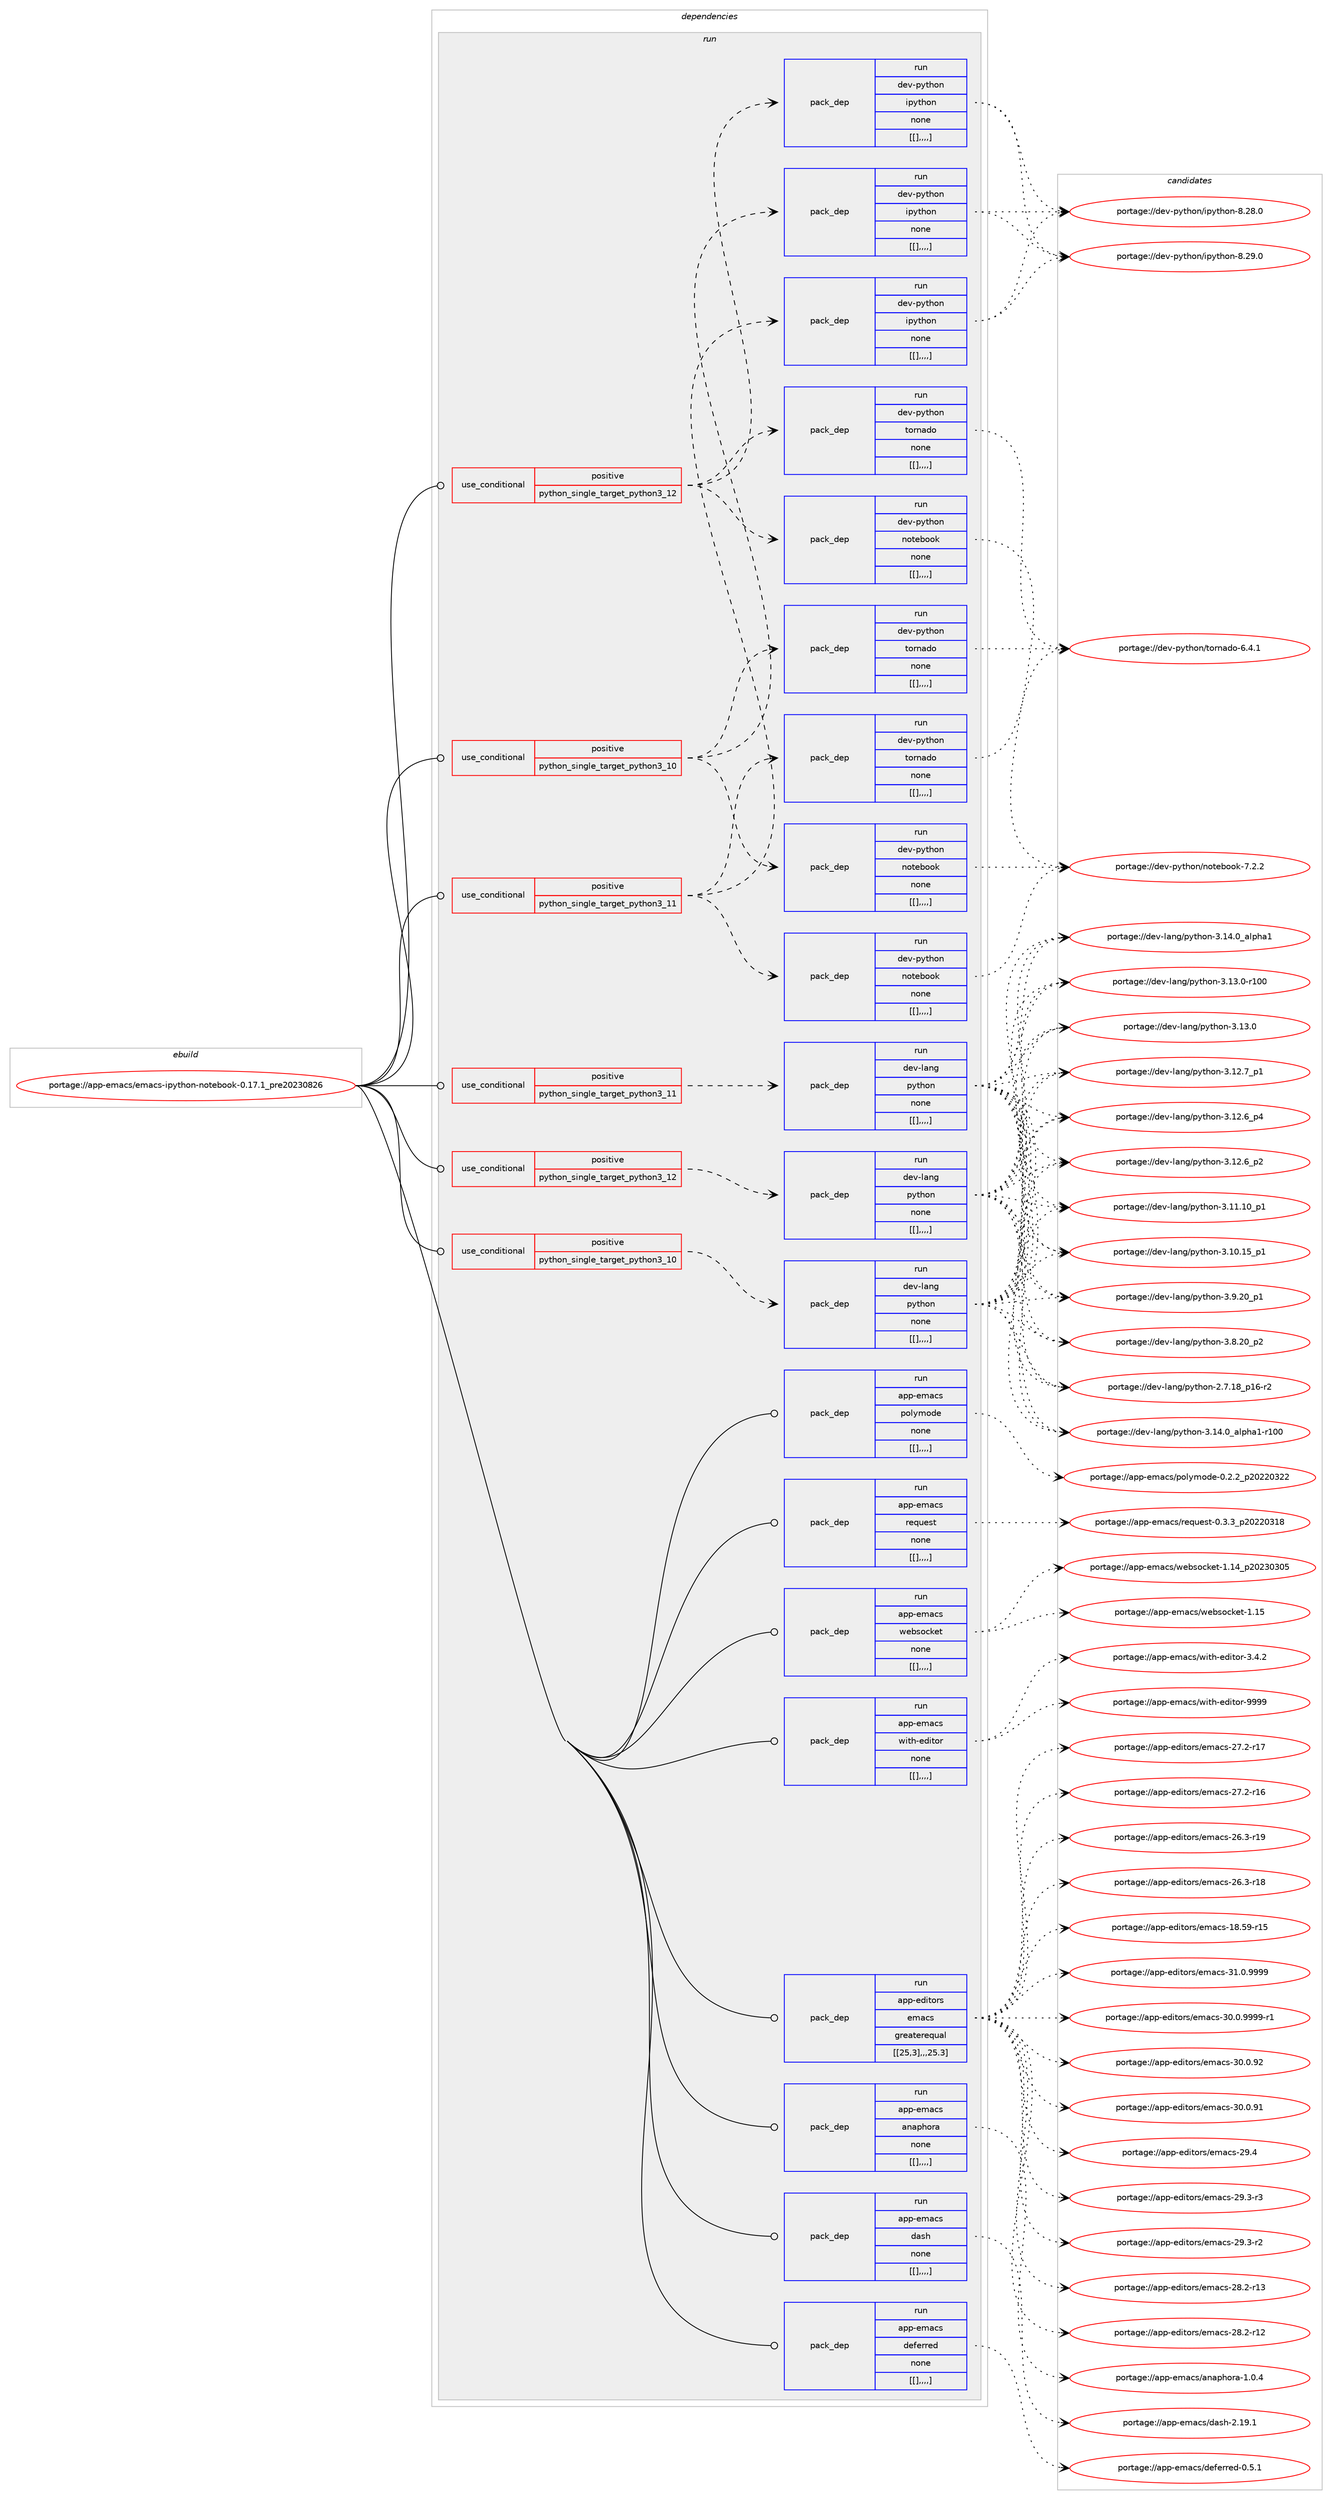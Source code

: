 digraph prolog {

# *************
# Graph options
# *************

newrank=true;
concentrate=true;
compound=true;
graph [rankdir=LR,fontname=Helvetica,fontsize=10,ranksep=1.5];#, ranksep=2.5, nodesep=0.2];
edge  [arrowhead=vee];
node  [fontname=Helvetica,fontsize=10];

# **********
# The ebuild
# **********

subgraph cluster_leftcol {
color=gray;
label=<<i>ebuild</i>>;
id [label="portage://app-emacs/emacs-ipython-notebook-0.17.1_pre20230826", color=red, width=4, href="../app-emacs/emacs-ipython-notebook-0.17.1_pre20230826.svg"];
}

# ****************
# The dependencies
# ****************

subgraph cluster_midcol {
color=gray;
label=<<i>dependencies</i>>;
subgraph cluster_compile {
fillcolor="#eeeeee";
style=filled;
label=<<i>compile</i>>;
}
subgraph cluster_compileandrun {
fillcolor="#eeeeee";
style=filled;
label=<<i>compile and run</i>>;
}
subgraph cluster_run {
fillcolor="#eeeeee";
style=filled;
label=<<i>run</i>>;
subgraph cond6053 {
dependency22021 [label=<<TABLE BORDER="0" CELLBORDER="1" CELLSPACING="0" CELLPADDING="4"><TR><TD ROWSPAN="3" CELLPADDING="10">use_conditional</TD></TR><TR><TD>positive</TD></TR><TR><TD>python_single_target_python3_10</TD></TR></TABLE>>, shape=none, color=red];
subgraph pack15818 {
dependency22025 [label=<<TABLE BORDER="0" CELLBORDER="1" CELLSPACING="0" CELLPADDING="4" WIDTH="220"><TR><TD ROWSPAN="6" CELLPADDING="30">pack_dep</TD></TR><TR><TD WIDTH="110">run</TD></TR><TR><TD>dev-lang</TD></TR><TR><TD>python</TD></TR><TR><TD>none</TD></TR><TR><TD>[[],,,,]</TD></TR></TABLE>>, shape=none, color=blue];
}
dependency22021:e -> dependency22025:w [weight=20,style="dashed",arrowhead="vee"];
}
id:e -> dependency22021:w [weight=20,style="solid",arrowhead="odot"];
subgraph cond6066 {
dependency22047 [label=<<TABLE BORDER="0" CELLBORDER="1" CELLSPACING="0" CELLPADDING="4"><TR><TD ROWSPAN="3" CELLPADDING="10">use_conditional</TD></TR><TR><TD>positive</TD></TR><TR><TD>python_single_target_python3_10</TD></TR></TABLE>>, shape=none, color=red];
subgraph pack15839 {
dependency22055 [label=<<TABLE BORDER="0" CELLBORDER="1" CELLSPACING="0" CELLPADDING="4" WIDTH="220"><TR><TD ROWSPAN="6" CELLPADDING="30">pack_dep</TD></TR><TR><TD WIDTH="110">run</TD></TR><TR><TD>dev-python</TD></TR><TR><TD>ipython</TD></TR><TR><TD>none</TD></TR><TR><TD>[[],,,,]</TD></TR></TABLE>>, shape=none, color=blue];
}
dependency22047:e -> dependency22055:w [weight=20,style="dashed",arrowhead="vee"];
subgraph pack15841 {
dependency22059 [label=<<TABLE BORDER="0" CELLBORDER="1" CELLSPACING="0" CELLPADDING="4" WIDTH="220"><TR><TD ROWSPAN="6" CELLPADDING="30">pack_dep</TD></TR><TR><TD WIDTH="110">run</TD></TR><TR><TD>dev-python</TD></TR><TR><TD>notebook</TD></TR><TR><TD>none</TD></TR><TR><TD>[[],,,,]</TD></TR></TABLE>>, shape=none, color=blue];
}
dependency22047:e -> dependency22059:w [weight=20,style="dashed",arrowhead="vee"];
subgraph pack15857 {
dependency22080 [label=<<TABLE BORDER="0" CELLBORDER="1" CELLSPACING="0" CELLPADDING="4" WIDTH="220"><TR><TD ROWSPAN="6" CELLPADDING="30">pack_dep</TD></TR><TR><TD WIDTH="110">run</TD></TR><TR><TD>dev-python</TD></TR><TR><TD>tornado</TD></TR><TR><TD>none</TD></TR><TR><TD>[[],,,,]</TD></TR></TABLE>>, shape=none, color=blue];
}
dependency22047:e -> dependency22080:w [weight=20,style="dashed",arrowhead="vee"];
}
id:e -> dependency22047:w [weight=20,style="solid",arrowhead="odot"];
subgraph cond6089 {
dependency22171 [label=<<TABLE BORDER="0" CELLBORDER="1" CELLSPACING="0" CELLPADDING="4"><TR><TD ROWSPAN="3" CELLPADDING="10">use_conditional</TD></TR><TR><TD>positive</TD></TR><TR><TD>python_single_target_python3_11</TD></TR></TABLE>>, shape=none, color=red];
subgraph pack15932 {
dependency22236 [label=<<TABLE BORDER="0" CELLBORDER="1" CELLSPACING="0" CELLPADDING="4" WIDTH="220"><TR><TD ROWSPAN="6" CELLPADDING="30">pack_dep</TD></TR><TR><TD WIDTH="110">run</TD></TR><TR><TD>dev-lang</TD></TR><TR><TD>python</TD></TR><TR><TD>none</TD></TR><TR><TD>[[],,,,]</TD></TR></TABLE>>, shape=none, color=blue];
}
dependency22171:e -> dependency22236:w [weight=20,style="dashed",arrowhead="vee"];
}
id:e -> dependency22171:w [weight=20,style="solid",arrowhead="odot"];
subgraph cond6117 {
dependency22249 [label=<<TABLE BORDER="0" CELLBORDER="1" CELLSPACING="0" CELLPADDING="4"><TR><TD ROWSPAN="3" CELLPADDING="10">use_conditional</TD></TR><TR><TD>positive</TD></TR><TR><TD>python_single_target_python3_11</TD></TR></TABLE>>, shape=none, color=red];
subgraph pack16006 {
dependency22285 [label=<<TABLE BORDER="0" CELLBORDER="1" CELLSPACING="0" CELLPADDING="4" WIDTH="220"><TR><TD ROWSPAN="6" CELLPADDING="30">pack_dep</TD></TR><TR><TD WIDTH="110">run</TD></TR><TR><TD>dev-python</TD></TR><TR><TD>ipython</TD></TR><TR><TD>none</TD></TR><TR><TD>[[],,,,]</TD></TR></TABLE>>, shape=none, color=blue];
}
dependency22249:e -> dependency22285:w [weight=20,style="dashed",arrowhead="vee"];
subgraph pack16013 {
dependency22317 [label=<<TABLE BORDER="0" CELLBORDER="1" CELLSPACING="0" CELLPADDING="4" WIDTH="220"><TR><TD ROWSPAN="6" CELLPADDING="30">pack_dep</TD></TR><TR><TD WIDTH="110">run</TD></TR><TR><TD>dev-python</TD></TR><TR><TD>notebook</TD></TR><TR><TD>none</TD></TR><TR><TD>[[],,,,]</TD></TR></TABLE>>, shape=none, color=blue];
}
dependency22249:e -> dependency22317:w [weight=20,style="dashed",arrowhead="vee"];
subgraph pack16036 {
dependency22321 [label=<<TABLE BORDER="0" CELLBORDER="1" CELLSPACING="0" CELLPADDING="4" WIDTH="220"><TR><TD ROWSPAN="6" CELLPADDING="30">pack_dep</TD></TR><TR><TD WIDTH="110">run</TD></TR><TR><TD>dev-python</TD></TR><TR><TD>tornado</TD></TR><TR><TD>none</TD></TR><TR><TD>[[],,,,]</TD></TR></TABLE>>, shape=none, color=blue];
}
dependency22249:e -> dependency22321:w [weight=20,style="dashed",arrowhead="vee"];
}
id:e -> dependency22249:w [weight=20,style="solid",arrowhead="odot"];
subgraph cond6136 {
dependency22331 [label=<<TABLE BORDER="0" CELLBORDER="1" CELLSPACING="0" CELLPADDING="4"><TR><TD ROWSPAN="3" CELLPADDING="10">use_conditional</TD></TR><TR><TD>positive</TD></TR><TR><TD>python_single_target_python3_12</TD></TR></TABLE>>, shape=none, color=red];
subgraph pack16057 {
dependency22367 [label=<<TABLE BORDER="0" CELLBORDER="1" CELLSPACING="0" CELLPADDING="4" WIDTH="220"><TR><TD ROWSPAN="6" CELLPADDING="30">pack_dep</TD></TR><TR><TD WIDTH="110">run</TD></TR><TR><TD>dev-lang</TD></TR><TR><TD>python</TD></TR><TR><TD>none</TD></TR><TR><TD>[[],,,,]</TD></TR></TABLE>>, shape=none, color=blue];
}
dependency22331:e -> dependency22367:w [weight=20,style="dashed",arrowhead="vee"];
}
id:e -> dependency22331:w [weight=20,style="solid",arrowhead="odot"];
subgraph cond6155 {
dependency22384 [label=<<TABLE BORDER="0" CELLBORDER="1" CELLSPACING="0" CELLPADDING="4"><TR><TD ROWSPAN="3" CELLPADDING="10">use_conditional</TD></TR><TR><TD>positive</TD></TR><TR><TD>python_single_target_python3_12</TD></TR></TABLE>>, shape=none, color=red];
subgraph pack16082 {
dependency22395 [label=<<TABLE BORDER="0" CELLBORDER="1" CELLSPACING="0" CELLPADDING="4" WIDTH="220"><TR><TD ROWSPAN="6" CELLPADDING="30">pack_dep</TD></TR><TR><TD WIDTH="110">run</TD></TR><TR><TD>dev-python</TD></TR><TR><TD>ipython</TD></TR><TR><TD>none</TD></TR><TR><TD>[[],,,,]</TD></TR></TABLE>>, shape=none, color=blue];
}
dependency22384:e -> dependency22395:w [weight=20,style="dashed",arrowhead="vee"];
subgraph pack16105 {
dependency22416 [label=<<TABLE BORDER="0" CELLBORDER="1" CELLSPACING="0" CELLPADDING="4" WIDTH="220"><TR><TD ROWSPAN="6" CELLPADDING="30">pack_dep</TD></TR><TR><TD WIDTH="110">run</TD></TR><TR><TD>dev-python</TD></TR><TR><TD>notebook</TD></TR><TR><TD>none</TD></TR><TR><TD>[[],,,,]</TD></TR></TABLE>>, shape=none, color=blue];
}
dependency22384:e -> dependency22416:w [weight=20,style="dashed",arrowhead="vee"];
subgraph pack16118 {
dependency22449 [label=<<TABLE BORDER="0" CELLBORDER="1" CELLSPACING="0" CELLPADDING="4" WIDTH="220"><TR><TD ROWSPAN="6" CELLPADDING="30">pack_dep</TD></TR><TR><TD WIDTH="110">run</TD></TR><TR><TD>dev-python</TD></TR><TR><TD>tornado</TD></TR><TR><TD>none</TD></TR><TR><TD>[[],,,,]</TD></TR></TABLE>>, shape=none, color=blue];
}
dependency22384:e -> dependency22449:w [weight=20,style="dashed",arrowhead="vee"];
}
id:e -> dependency22384:w [weight=20,style="solid",arrowhead="odot"];
subgraph pack16137 {
dependency22463 [label=<<TABLE BORDER="0" CELLBORDER="1" CELLSPACING="0" CELLPADDING="4" WIDTH="220"><TR><TD ROWSPAN="6" CELLPADDING="30">pack_dep</TD></TR><TR><TD WIDTH="110">run</TD></TR><TR><TD>app-editors</TD></TR><TR><TD>emacs</TD></TR><TR><TD>greaterequal</TD></TR><TR><TD>[[25,3],,,25.3]</TD></TR></TABLE>>, shape=none, color=blue];
}
id:e -> dependency22463:w [weight=20,style="solid",arrowhead="odot"];
subgraph pack16144 {
dependency22475 [label=<<TABLE BORDER="0" CELLBORDER="1" CELLSPACING="0" CELLPADDING="4" WIDTH="220"><TR><TD ROWSPAN="6" CELLPADDING="30">pack_dep</TD></TR><TR><TD WIDTH="110">run</TD></TR><TR><TD>app-emacs</TD></TR><TR><TD>anaphora</TD></TR><TR><TD>none</TD></TR><TR><TD>[[],,,,]</TD></TR></TABLE>>, shape=none, color=blue];
}
id:e -> dependency22475:w [weight=20,style="solid",arrowhead="odot"];
subgraph pack16148 {
dependency22501 [label=<<TABLE BORDER="0" CELLBORDER="1" CELLSPACING="0" CELLPADDING="4" WIDTH="220"><TR><TD ROWSPAN="6" CELLPADDING="30">pack_dep</TD></TR><TR><TD WIDTH="110">run</TD></TR><TR><TD>app-emacs</TD></TR><TR><TD>dash</TD></TR><TR><TD>none</TD></TR><TR><TD>[[],,,,]</TD></TR></TABLE>>, shape=none, color=blue];
}
id:e -> dependency22501:w [weight=20,style="solid",arrowhead="odot"];
subgraph pack16172 {
dependency22504 [label=<<TABLE BORDER="0" CELLBORDER="1" CELLSPACING="0" CELLPADDING="4" WIDTH="220"><TR><TD ROWSPAN="6" CELLPADDING="30">pack_dep</TD></TR><TR><TD WIDTH="110">run</TD></TR><TR><TD>app-emacs</TD></TR><TR><TD>deferred</TD></TR><TR><TD>none</TD></TR><TR><TD>[[],,,,]</TD></TR></TABLE>>, shape=none, color=blue];
}
id:e -> dependency22504:w [weight=20,style="solid",arrowhead="odot"];
subgraph pack16181 {
dependency22525 [label=<<TABLE BORDER="0" CELLBORDER="1" CELLSPACING="0" CELLPADDING="4" WIDTH="220"><TR><TD ROWSPAN="6" CELLPADDING="30">pack_dep</TD></TR><TR><TD WIDTH="110">run</TD></TR><TR><TD>app-emacs</TD></TR><TR><TD>polymode</TD></TR><TR><TD>none</TD></TR><TR><TD>[[],,,,]</TD></TR></TABLE>>, shape=none, color=blue];
}
id:e -> dependency22525:w [weight=20,style="solid",arrowhead="odot"];
subgraph pack16187 {
dependency22535 [label=<<TABLE BORDER="0" CELLBORDER="1" CELLSPACING="0" CELLPADDING="4" WIDTH="220"><TR><TD ROWSPAN="6" CELLPADDING="30">pack_dep</TD></TR><TR><TD WIDTH="110">run</TD></TR><TR><TD>app-emacs</TD></TR><TR><TD>request</TD></TR><TR><TD>none</TD></TR><TR><TD>[[],,,,]</TD></TR></TABLE>>, shape=none, color=blue];
}
id:e -> dependency22535:w [weight=20,style="solid",arrowhead="odot"];
subgraph pack16190 {
dependency22540 [label=<<TABLE BORDER="0" CELLBORDER="1" CELLSPACING="0" CELLPADDING="4" WIDTH="220"><TR><TD ROWSPAN="6" CELLPADDING="30">pack_dep</TD></TR><TR><TD WIDTH="110">run</TD></TR><TR><TD>app-emacs</TD></TR><TR><TD>websocket</TD></TR><TR><TD>none</TD></TR><TR><TD>[[],,,,]</TD></TR></TABLE>>, shape=none, color=blue];
}
id:e -> dependency22540:w [weight=20,style="solid",arrowhead="odot"];
subgraph pack16194 {
dependency22542 [label=<<TABLE BORDER="0" CELLBORDER="1" CELLSPACING="0" CELLPADDING="4" WIDTH="220"><TR><TD ROWSPAN="6" CELLPADDING="30">pack_dep</TD></TR><TR><TD WIDTH="110">run</TD></TR><TR><TD>app-emacs</TD></TR><TR><TD>with-editor</TD></TR><TR><TD>none</TD></TR><TR><TD>[[],,,,]</TD></TR></TABLE>>, shape=none, color=blue];
}
id:e -> dependency22542:w [weight=20,style="solid",arrowhead="odot"];
}
}

# **************
# The candidates
# **************

subgraph cluster_choices {
rank=same;
color=gray;
label=<<i>candidates</i>>;

subgraph choice14782 {
color=black;
nodesep=1;
choice100101118451089711010347112121116104111110455146495246489597108112104974945114494848 [label="portage://dev-lang/python-3.14.0_alpha1-r100", color=red, width=4,href="../dev-lang/python-3.14.0_alpha1-r100.svg"];
choice1001011184510897110103471121211161041111104551464952464895971081121049749 [label="portage://dev-lang/python-3.14.0_alpha1", color=red, width=4,href="../dev-lang/python-3.14.0_alpha1.svg"];
choice1001011184510897110103471121211161041111104551464951464845114494848 [label="portage://dev-lang/python-3.13.0-r100", color=red, width=4,href="../dev-lang/python-3.13.0-r100.svg"];
choice10010111845108971101034711212111610411111045514649514648 [label="portage://dev-lang/python-3.13.0", color=red, width=4,href="../dev-lang/python-3.13.0.svg"];
choice100101118451089711010347112121116104111110455146495046559511249 [label="portage://dev-lang/python-3.12.7_p1", color=red, width=4,href="../dev-lang/python-3.12.7_p1.svg"];
choice100101118451089711010347112121116104111110455146495046549511252 [label="portage://dev-lang/python-3.12.6_p4", color=red, width=4,href="../dev-lang/python-3.12.6_p4.svg"];
choice100101118451089711010347112121116104111110455146495046549511250 [label="portage://dev-lang/python-3.12.6_p2", color=red, width=4,href="../dev-lang/python-3.12.6_p2.svg"];
choice10010111845108971101034711212111610411111045514649494649489511249 [label="portage://dev-lang/python-3.11.10_p1", color=red, width=4,href="../dev-lang/python-3.11.10_p1.svg"];
choice10010111845108971101034711212111610411111045514649484649539511249 [label="portage://dev-lang/python-3.10.15_p1", color=red, width=4,href="../dev-lang/python-3.10.15_p1.svg"];
choice100101118451089711010347112121116104111110455146574650489511249 [label="portage://dev-lang/python-3.9.20_p1", color=red, width=4,href="../dev-lang/python-3.9.20_p1.svg"];
choice100101118451089711010347112121116104111110455146564650489511250 [label="portage://dev-lang/python-3.8.20_p2", color=red, width=4,href="../dev-lang/python-3.8.20_p2.svg"];
choice100101118451089711010347112121116104111110455046554649569511249544511450 [label="portage://dev-lang/python-2.7.18_p16-r2", color=red, width=4,href="../dev-lang/python-2.7.18_p16-r2.svg"];
dependency22025:e -> choice100101118451089711010347112121116104111110455146495246489597108112104974945114494848:w [style=dotted,weight="100"];
dependency22025:e -> choice1001011184510897110103471121211161041111104551464952464895971081121049749:w [style=dotted,weight="100"];
dependency22025:e -> choice1001011184510897110103471121211161041111104551464951464845114494848:w [style=dotted,weight="100"];
dependency22025:e -> choice10010111845108971101034711212111610411111045514649514648:w [style=dotted,weight="100"];
dependency22025:e -> choice100101118451089711010347112121116104111110455146495046559511249:w [style=dotted,weight="100"];
dependency22025:e -> choice100101118451089711010347112121116104111110455146495046549511252:w [style=dotted,weight="100"];
dependency22025:e -> choice100101118451089711010347112121116104111110455146495046549511250:w [style=dotted,weight="100"];
dependency22025:e -> choice10010111845108971101034711212111610411111045514649494649489511249:w [style=dotted,weight="100"];
dependency22025:e -> choice10010111845108971101034711212111610411111045514649484649539511249:w [style=dotted,weight="100"];
dependency22025:e -> choice100101118451089711010347112121116104111110455146574650489511249:w [style=dotted,weight="100"];
dependency22025:e -> choice100101118451089711010347112121116104111110455146564650489511250:w [style=dotted,weight="100"];
dependency22025:e -> choice100101118451089711010347112121116104111110455046554649569511249544511450:w [style=dotted,weight="100"];
}
subgraph choice14804 {
color=black;
nodesep=1;
choice100101118451121211161041111104710511212111610411111045564650574648 [label="portage://dev-python/ipython-8.29.0", color=red, width=4,href="../dev-python/ipython-8.29.0.svg"];
choice100101118451121211161041111104710511212111610411111045564650564648 [label="portage://dev-python/ipython-8.28.0", color=red, width=4,href="../dev-python/ipython-8.28.0.svg"];
dependency22055:e -> choice100101118451121211161041111104710511212111610411111045564650574648:w [style=dotted,weight="100"];
dependency22055:e -> choice100101118451121211161041111104710511212111610411111045564650564648:w [style=dotted,weight="100"];
}
subgraph choice14807 {
color=black;
nodesep=1;
choice100101118451121211161041111104711011111610198111111107455546504650 [label="portage://dev-python/notebook-7.2.2", color=red, width=4,href="../dev-python/notebook-7.2.2.svg"];
dependency22059:e -> choice100101118451121211161041111104711011111610198111111107455546504650:w [style=dotted,weight="100"];
}
subgraph choice14810 {
color=black;
nodesep=1;
choice100101118451121211161041111104711611111411097100111455446524649 [label="portage://dev-python/tornado-6.4.1", color=red, width=4,href="../dev-python/tornado-6.4.1.svg"];
dependency22080:e -> choice100101118451121211161041111104711611111411097100111455446524649:w [style=dotted,weight="100"];
}
subgraph choice14812 {
color=black;
nodesep=1;
choice100101118451089711010347112121116104111110455146495246489597108112104974945114494848 [label="portage://dev-lang/python-3.14.0_alpha1-r100", color=red, width=4,href="../dev-lang/python-3.14.0_alpha1-r100.svg"];
choice1001011184510897110103471121211161041111104551464952464895971081121049749 [label="portage://dev-lang/python-3.14.0_alpha1", color=red, width=4,href="../dev-lang/python-3.14.0_alpha1.svg"];
choice1001011184510897110103471121211161041111104551464951464845114494848 [label="portage://dev-lang/python-3.13.0-r100", color=red, width=4,href="../dev-lang/python-3.13.0-r100.svg"];
choice10010111845108971101034711212111610411111045514649514648 [label="portage://dev-lang/python-3.13.0", color=red, width=4,href="../dev-lang/python-3.13.0.svg"];
choice100101118451089711010347112121116104111110455146495046559511249 [label="portage://dev-lang/python-3.12.7_p1", color=red, width=4,href="../dev-lang/python-3.12.7_p1.svg"];
choice100101118451089711010347112121116104111110455146495046549511252 [label="portage://dev-lang/python-3.12.6_p4", color=red, width=4,href="../dev-lang/python-3.12.6_p4.svg"];
choice100101118451089711010347112121116104111110455146495046549511250 [label="portage://dev-lang/python-3.12.6_p2", color=red, width=4,href="../dev-lang/python-3.12.6_p2.svg"];
choice10010111845108971101034711212111610411111045514649494649489511249 [label="portage://dev-lang/python-3.11.10_p1", color=red, width=4,href="../dev-lang/python-3.11.10_p1.svg"];
choice10010111845108971101034711212111610411111045514649484649539511249 [label="portage://dev-lang/python-3.10.15_p1", color=red, width=4,href="../dev-lang/python-3.10.15_p1.svg"];
choice100101118451089711010347112121116104111110455146574650489511249 [label="portage://dev-lang/python-3.9.20_p1", color=red, width=4,href="../dev-lang/python-3.9.20_p1.svg"];
choice100101118451089711010347112121116104111110455146564650489511250 [label="portage://dev-lang/python-3.8.20_p2", color=red, width=4,href="../dev-lang/python-3.8.20_p2.svg"];
choice100101118451089711010347112121116104111110455046554649569511249544511450 [label="portage://dev-lang/python-2.7.18_p16-r2", color=red, width=4,href="../dev-lang/python-2.7.18_p16-r2.svg"];
dependency22236:e -> choice100101118451089711010347112121116104111110455146495246489597108112104974945114494848:w [style=dotted,weight="100"];
dependency22236:e -> choice1001011184510897110103471121211161041111104551464952464895971081121049749:w [style=dotted,weight="100"];
dependency22236:e -> choice1001011184510897110103471121211161041111104551464951464845114494848:w [style=dotted,weight="100"];
dependency22236:e -> choice10010111845108971101034711212111610411111045514649514648:w [style=dotted,weight="100"];
dependency22236:e -> choice100101118451089711010347112121116104111110455146495046559511249:w [style=dotted,weight="100"];
dependency22236:e -> choice100101118451089711010347112121116104111110455146495046549511252:w [style=dotted,weight="100"];
dependency22236:e -> choice100101118451089711010347112121116104111110455146495046549511250:w [style=dotted,weight="100"];
dependency22236:e -> choice10010111845108971101034711212111610411111045514649494649489511249:w [style=dotted,weight="100"];
dependency22236:e -> choice10010111845108971101034711212111610411111045514649484649539511249:w [style=dotted,weight="100"];
dependency22236:e -> choice100101118451089711010347112121116104111110455146574650489511249:w [style=dotted,weight="100"];
dependency22236:e -> choice100101118451089711010347112121116104111110455146564650489511250:w [style=dotted,weight="100"];
dependency22236:e -> choice100101118451089711010347112121116104111110455046554649569511249544511450:w [style=dotted,weight="100"];
}
subgraph choice14849 {
color=black;
nodesep=1;
choice100101118451121211161041111104710511212111610411111045564650574648 [label="portage://dev-python/ipython-8.29.0", color=red, width=4,href="../dev-python/ipython-8.29.0.svg"];
choice100101118451121211161041111104710511212111610411111045564650564648 [label="portage://dev-python/ipython-8.28.0", color=red, width=4,href="../dev-python/ipython-8.28.0.svg"];
dependency22285:e -> choice100101118451121211161041111104710511212111610411111045564650574648:w [style=dotted,weight="100"];
dependency22285:e -> choice100101118451121211161041111104710511212111610411111045564650564648:w [style=dotted,weight="100"];
}
subgraph choice14852 {
color=black;
nodesep=1;
choice100101118451121211161041111104711011111610198111111107455546504650 [label="portage://dev-python/notebook-7.2.2", color=red, width=4,href="../dev-python/notebook-7.2.2.svg"];
dependency22317:e -> choice100101118451121211161041111104711011111610198111111107455546504650:w [style=dotted,weight="100"];
}
subgraph choice14854 {
color=black;
nodesep=1;
choice100101118451121211161041111104711611111411097100111455446524649 [label="portage://dev-python/tornado-6.4.1", color=red, width=4,href="../dev-python/tornado-6.4.1.svg"];
dependency22321:e -> choice100101118451121211161041111104711611111411097100111455446524649:w [style=dotted,weight="100"];
}
subgraph choice14855 {
color=black;
nodesep=1;
choice100101118451089711010347112121116104111110455146495246489597108112104974945114494848 [label="portage://dev-lang/python-3.14.0_alpha1-r100", color=red, width=4,href="../dev-lang/python-3.14.0_alpha1-r100.svg"];
choice1001011184510897110103471121211161041111104551464952464895971081121049749 [label="portage://dev-lang/python-3.14.0_alpha1", color=red, width=4,href="../dev-lang/python-3.14.0_alpha1.svg"];
choice1001011184510897110103471121211161041111104551464951464845114494848 [label="portage://dev-lang/python-3.13.0-r100", color=red, width=4,href="../dev-lang/python-3.13.0-r100.svg"];
choice10010111845108971101034711212111610411111045514649514648 [label="portage://dev-lang/python-3.13.0", color=red, width=4,href="../dev-lang/python-3.13.0.svg"];
choice100101118451089711010347112121116104111110455146495046559511249 [label="portage://dev-lang/python-3.12.7_p1", color=red, width=4,href="../dev-lang/python-3.12.7_p1.svg"];
choice100101118451089711010347112121116104111110455146495046549511252 [label="portage://dev-lang/python-3.12.6_p4", color=red, width=4,href="../dev-lang/python-3.12.6_p4.svg"];
choice100101118451089711010347112121116104111110455146495046549511250 [label="portage://dev-lang/python-3.12.6_p2", color=red, width=4,href="../dev-lang/python-3.12.6_p2.svg"];
choice10010111845108971101034711212111610411111045514649494649489511249 [label="portage://dev-lang/python-3.11.10_p1", color=red, width=4,href="../dev-lang/python-3.11.10_p1.svg"];
choice10010111845108971101034711212111610411111045514649484649539511249 [label="portage://dev-lang/python-3.10.15_p1", color=red, width=4,href="../dev-lang/python-3.10.15_p1.svg"];
choice100101118451089711010347112121116104111110455146574650489511249 [label="portage://dev-lang/python-3.9.20_p1", color=red, width=4,href="../dev-lang/python-3.9.20_p1.svg"];
choice100101118451089711010347112121116104111110455146564650489511250 [label="portage://dev-lang/python-3.8.20_p2", color=red, width=4,href="../dev-lang/python-3.8.20_p2.svg"];
choice100101118451089711010347112121116104111110455046554649569511249544511450 [label="portage://dev-lang/python-2.7.18_p16-r2", color=red, width=4,href="../dev-lang/python-2.7.18_p16-r2.svg"];
dependency22367:e -> choice100101118451089711010347112121116104111110455146495246489597108112104974945114494848:w [style=dotted,weight="100"];
dependency22367:e -> choice1001011184510897110103471121211161041111104551464952464895971081121049749:w [style=dotted,weight="100"];
dependency22367:e -> choice1001011184510897110103471121211161041111104551464951464845114494848:w [style=dotted,weight="100"];
dependency22367:e -> choice10010111845108971101034711212111610411111045514649514648:w [style=dotted,weight="100"];
dependency22367:e -> choice100101118451089711010347112121116104111110455146495046559511249:w [style=dotted,weight="100"];
dependency22367:e -> choice100101118451089711010347112121116104111110455146495046549511252:w [style=dotted,weight="100"];
dependency22367:e -> choice100101118451089711010347112121116104111110455146495046549511250:w [style=dotted,weight="100"];
dependency22367:e -> choice10010111845108971101034711212111610411111045514649494649489511249:w [style=dotted,weight="100"];
dependency22367:e -> choice10010111845108971101034711212111610411111045514649484649539511249:w [style=dotted,weight="100"];
dependency22367:e -> choice100101118451089711010347112121116104111110455146574650489511249:w [style=dotted,weight="100"];
dependency22367:e -> choice100101118451089711010347112121116104111110455146564650489511250:w [style=dotted,weight="100"];
dependency22367:e -> choice100101118451089711010347112121116104111110455046554649569511249544511450:w [style=dotted,weight="100"];
}
subgraph choice14879 {
color=black;
nodesep=1;
choice100101118451121211161041111104710511212111610411111045564650574648 [label="portage://dev-python/ipython-8.29.0", color=red, width=4,href="../dev-python/ipython-8.29.0.svg"];
choice100101118451121211161041111104710511212111610411111045564650564648 [label="portage://dev-python/ipython-8.28.0", color=red, width=4,href="../dev-python/ipython-8.28.0.svg"];
dependency22395:e -> choice100101118451121211161041111104710511212111610411111045564650574648:w [style=dotted,weight="100"];
dependency22395:e -> choice100101118451121211161041111104710511212111610411111045564650564648:w [style=dotted,weight="100"];
}
subgraph choice14883 {
color=black;
nodesep=1;
choice100101118451121211161041111104711011111610198111111107455546504650 [label="portage://dev-python/notebook-7.2.2", color=red, width=4,href="../dev-python/notebook-7.2.2.svg"];
dependency22416:e -> choice100101118451121211161041111104711011111610198111111107455546504650:w [style=dotted,weight="100"];
}
subgraph choice14885 {
color=black;
nodesep=1;
choice100101118451121211161041111104711611111411097100111455446524649 [label="portage://dev-python/tornado-6.4.1", color=red, width=4,href="../dev-python/tornado-6.4.1.svg"];
dependency22449:e -> choice100101118451121211161041111104711611111411097100111455446524649:w [style=dotted,weight="100"];
}
subgraph choice14887 {
color=black;
nodesep=1;
choice971121124510110010511611111411547101109979911545514946484657575757 [label="portage://app-editors/emacs-31.0.9999", color=red, width=4,href="../app-editors/emacs-31.0.9999.svg"];
choice9711211245101100105116111114115471011099799115455148464846575757574511449 [label="portage://app-editors/emacs-30.0.9999-r1", color=red, width=4,href="../app-editors/emacs-30.0.9999-r1.svg"];
choice97112112451011001051161111141154710110997991154551484648465750 [label="portage://app-editors/emacs-30.0.92", color=red, width=4,href="../app-editors/emacs-30.0.92.svg"];
choice97112112451011001051161111141154710110997991154551484648465749 [label="portage://app-editors/emacs-30.0.91", color=red, width=4,href="../app-editors/emacs-30.0.91.svg"];
choice97112112451011001051161111141154710110997991154550574652 [label="portage://app-editors/emacs-29.4", color=red, width=4,href="../app-editors/emacs-29.4.svg"];
choice971121124510110010511611111411547101109979911545505746514511451 [label="portage://app-editors/emacs-29.3-r3", color=red, width=4,href="../app-editors/emacs-29.3-r3.svg"];
choice971121124510110010511611111411547101109979911545505746514511450 [label="portage://app-editors/emacs-29.3-r2", color=red, width=4,href="../app-editors/emacs-29.3-r2.svg"];
choice97112112451011001051161111141154710110997991154550564650451144951 [label="portage://app-editors/emacs-28.2-r13", color=red, width=4,href="../app-editors/emacs-28.2-r13.svg"];
choice97112112451011001051161111141154710110997991154550564650451144950 [label="portage://app-editors/emacs-28.2-r12", color=red, width=4,href="../app-editors/emacs-28.2-r12.svg"];
choice97112112451011001051161111141154710110997991154550554650451144955 [label="portage://app-editors/emacs-27.2-r17", color=red, width=4,href="../app-editors/emacs-27.2-r17.svg"];
choice97112112451011001051161111141154710110997991154550554650451144954 [label="portage://app-editors/emacs-27.2-r16", color=red, width=4,href="../app-editors/emacs-27.2-r16.svg"];
choice97112112451011001051161111141154710110997991154550544651451144957 [label="portage://app-editors/emacs-26.3-r19", color=red, width=4,href="../app-editors/emacs-26.3-r19.svg"];
choice97112112451011001051161111141154710110997991154550544651451144956 [label="portage://app-editors/emacs-26.3-r18", color=red, width=4,href="../app-editors/emacs-26.3-r18.svg"];
choice9711211245101100105116111114115471011099799115454956465357451144953 [label="portage://app-editors/emacs-18.59-r15", color=red, width=4,href="../app-editors/emacs-18.59-r15.svg"];
dependency22463:e -> choice971121124510110010511611111411547101109979911545514946484657575757:w [style=dotted,weight="100"];
dependency22463:e -> choice9711211245101100105116111114115471011099799115455148464846575757574511449:w [style=dotted,weight="100"];
dependency22463:e -> choice97112112451011001051161111141154710110997991154551484648465750:w [style=dotted,weight="100"];
dependency22463:e -> choice97112112451011001051161111141154710110997991154551484648465749:w [style=dotted,weight="100"];
dependency22463:e -> choice97112112451011001051161111141154710110997991154550574652:w [style=dotted,weight="100"];
dependency22463:e -> choice971121124510110010511611111411547101109979911545505746514511451:w [style=dotted,weight="100"];
dependency22463:e -> choice971121124510110010511611111411547101109979911545505746514511450:w [style=dotted,weight="100"];
dependency22463:e -> choice97112112451011001051161111141154710110997991154550564650451144951:w [style=dotted,weight="100"];
dependency22463:e -> choice97112112451011001051161111141154710110997991154550564650451144950:w [style=dotted,weight="100"];
dependency22463:e -> choice97112112451011001051161111141154710110997991154550554650451144955:w [style=dotted,weight="100"];
dependency22463:e -> choice97112112451011001051161111141154710110997991154550554650451144954:w [style=dotted,weight="100"];
dependency22463:e -> choice97112112451011001051161111141154710110997991154550544651451144957:w [style=dotted,weight="100"];
dependency22463:e -> choice97112112451011001051161111141154710110997991154550544651451144956:w [style=dotted,weight="100"];
dependency22463:e -> choice9711211245101100105116111114115471011099799115454956465357451144953:w [style=dotted,weight="100"];
}
subgraph choice14902 {
color=black;
nodesep=1;
choice9711211245101109979911547971109711210411111497454946484652 [label="portage://app-emacs/anaphora-1.0.4", color=red, width=4,href="../app-emacs/anaphora-1.0.4.svg"];
dependency22475:e -> choice9711211245101109979911547971109711210411111497454946484652:w [style=dotted,weight="100"];
}
subgraph choice14905 {
color=black;
nodesep=1;
choice97112112451011099799115471009711510445504649574649 [label="portage://app-emacs/dash-2.19.1", color=red, width=4,href="../app-emacs/dash-2.19.1.svg"];
dependency22501:e -> choice97112112451011099799115471009711510445504649574649:w [style=dotted,weight="100"];
}
subgraph choice14907 {
color=black;
nodesep=1;
choice9711211245101109979911547100101102101114114101100454846534649 [label="portage://app-emacs/deferred-0.5.1", color=red, width=4,href="../app-emacs/deferred-0.5.1.svg"];
dependency22504:e -> choice9711211245101109979911547100101102101114114101100454846534649:w [style=dotted,weight="100"];
}
subgraph choice14909 {
color=black;
nodesep=1;
choice9711211245101109979911547112111108121109111100101454846504650951125048505048515050 [label="portage://app-emacs/polymode-0.2.2_p20220322", color=red, width=4,href="../app-emacs/polymode-0.2.2_p20220322.svg"];
dependency22525:e -> choice9711211245101109979911547112111108121109111100101454846504650951125048505048515050:w [style=dotted,weight="100"];
}
subgraph choice14941 {
color=black;
nodesep=1;
choice9711211245101109979911547114101113117101115116454846514651951125048505048514956 [label="portage://app-emacs/request-0.3.3_p20220318", color=red, width=4,href="../app-emacs/request-0.3.3_p20220318.svg"];
dependency22535:e -> choice9711211245101109979911547114101113117101115116454846514651951125048505048514956:w [style=dotted,weight="100"];
}
subgraph choice14970 {
color=black;
nodesep=1;
choice971121124510110997991154711910198115111991071011164549464953 [label="portage://app-emacs/websocket-1.15", color=red, width=4,href="../app-emacs/websocket-1.15.svg"];
choice971121124510110997991154711910198115111991071011164549464952951125048505148514853 [label="portage://app-emacs/websocket-1.14_p20230305", color=red, width=4,href="../app-emacs/websocket-1.14_p20230305.svg"];
dependency22540:e -> choice971121124510110997991154711910198115111991071011164549464953:w [style=dotted,weight="100"];
dependency22540:e -> choice971121124510110997991154711910198115111991071011164549464952951125048505148514853:w [style=dotted,weight="100"];
}
subgraph choice14972 {
color=black;
nodesep=1;
choice9711211245101109979911547119105116104451011001051161111144557575757 [label="portage://app-emacs/with-editor-9999", color=red, width=4,href="../app-emacs/with-editor-9999.svg"];
choice971121124510110997991154711910511610445101100105116111114455146524650 [label="portage://app-emacs/with-editor-3.4.2", color=red, width=4,href="../app-emacs/with-editor-3.4.2.svg"];
dependency22542:e -> choice9711211245101109979911547119105116104451011001051161111144557575757:w [style=dotted,weight="100"];
dependency22542:e -> choice971121124510110997991154711910511610445101100105116111114455146524650:w [style=dotted,weight="100"];
}
}

}
